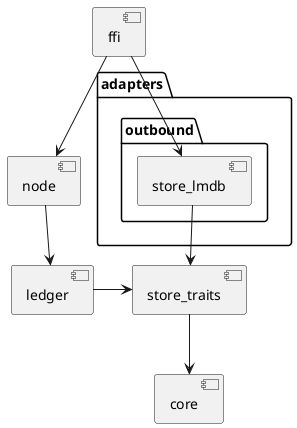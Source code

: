 @startuml "Split crates"

[core]
[store_traits]
[ledger]
[node]
[ffi]

folder "adapters"{
    folder "outbound"{
            [store_lmdb]
    }
}

[store_traits] --> [core]
[store_lmdb] --> [store_traits]
[node] --> [ledger]
[ledger] -> [store_traits]
[ffi] --> [store_lmdb]
[ffi] --> [node]

@enduml